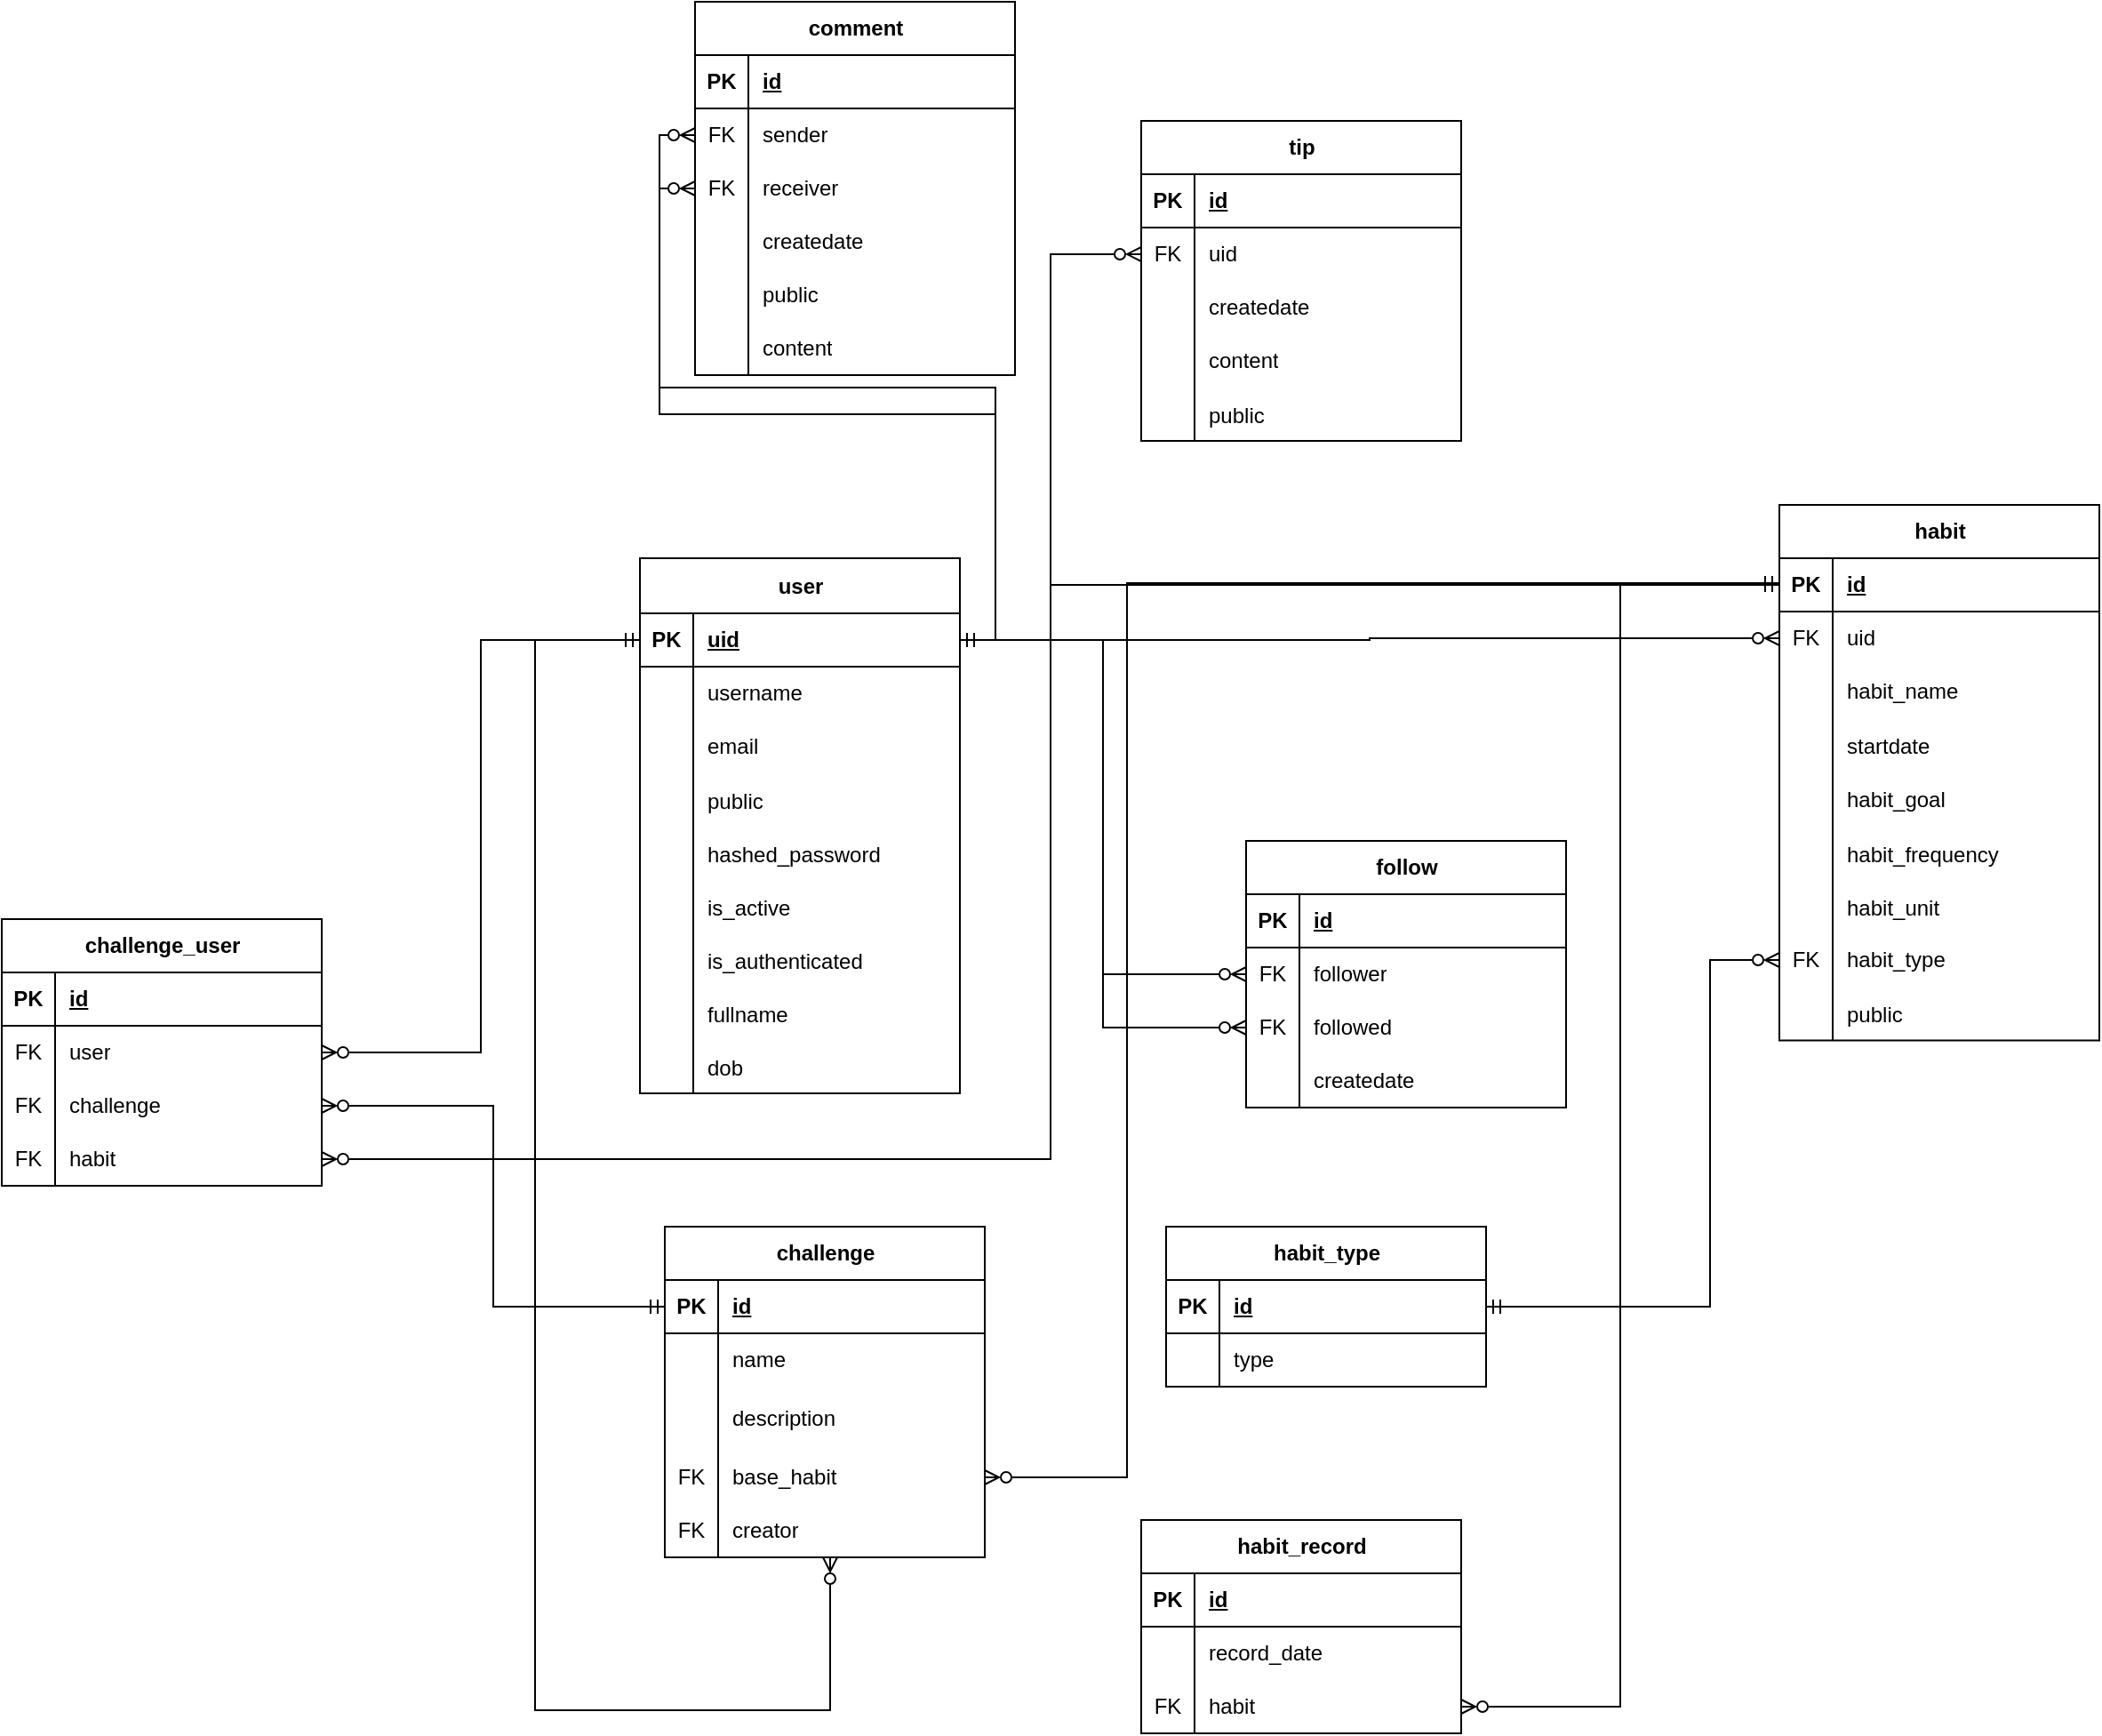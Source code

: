 <mxfile version="24.4.0" type="device">
  <diagram id="R2lEEEUBdFMjLlhIrx00" name="Page-1">
    <mxGraphModel dx="2413" dy="992" grid="0" gridSize="10" guides="1" tooltips="1" connect="1" arrows="1" fold="1" page="0" pageScale="1" pageWidth="850" pageHeight="1100" math="0" shadow="0" extFonts="Permanent Marker^https://fonts.googleapis.com/css?family=Permanent+Marker">
      <root>
        <mxCell id="0" />
        <mxCell id="1" parent="0" />
        <mxCell id="kDOVHK89Hb4kb9FusjJM-20" value="habit" style="shape=table;startSize=30;container=1;collapsible=1;childLayout=tableLayout;fixedRows=1;rowLines=0;fontStyle=1;align=center;resizeLast=1;html=1;" parent="1" vertex="1">
          <mxGeometry x="694" y="297" width="180" height="301.207" as="geometry" />
        </mxCell>
        <mxCell id="kDOVHK89Hb4kb9FusjJM-21" value="" style="shape=tableRow;horizontal=0;startSize=0;swimlaneHead=0;swimlaneBody=0;fillColor=none;collapsible=0;dropTarget=0;points=[[0,0.5],[1,0.5]];portConstraint=eastwest;top=0;left=0;right=0;bottom=1;" parent="kDOVHK89Hb4kb9FusjJM-20" vertex="1">
          <mxGeometry y="30" width="180" height="30" as="geometry" />
        </mxCell>
        <mxCell id="kDOVHK89Hb4kb9FusjJM-22" value="PK" style="shape=partialRectangle;connectable=0;fillColor=none;top=0;left=0;bottom=0;right=0;fontStyle=1;overflow=hidden;whiteSpace=wrap;html=1;" parent="kDOVHK89Hb4kb9FusjJM-21" vertex="1">
          <mxGeometry width="30" height="30" as="geometry">
            <mxRectangle width="30" height="30" as="alternateBounds" />
          </mxGeometry>
        </mxCell>
        <mxCell id="kDOVHK89Hb4kb9FusjJM-23" value="id" style="shape=partialRectangle;connectable=0;fillColor=none;top=0;left=0;bottom=0;right=0;align=left;spacingLeft=6;fontStyle=5;overflow=hidden;whiteSpace=wrap;html=1;" parent="kDOVHK89Hb4kb9FusjJM-21" vertex="1">
          <mxGeometry x="30" width="150" height="30" as="geometry">
            <mxRectangle width="150" height="30" as="alternateBounds" />
          </mxGeometry>
        </mxCell>
        <mxCell id="kDOVHK89Hb4kb9FusjJM-33" value="" style="shape=tableRow;horizontal=0;startSize=0;swimlaneHead=0;swimlaneBody=0;fillColor=none;collapsible=0;dropTarget=0;points=[[0,0.5],[1,0.5]];portConstraint=eastwest;top=0;left=0;right=0;bottom=0;" parent="kDOVHK89Hb4kb9FusjJM-20" vertex="1">
          <mxGeometry y="60" width="180" height="30" as="geometry" />
        </mxCell>
        <mxCell id="kDOVHK89Hb4kb9FusjJM-34" value="FK" style="shape=partialRectangle;connectable=0;fillColor=none;top=0;left=0;bottom=0;right=0;fontStyle=0;overflow=hidden;whiteSpace=wrap;html=1;" parent="kDOVHK89Hb4kb9FusjJM-33" vertex="1">
          <mxGeometry width="30" height="30" as="geometry">
            <mxRectangle width="30" height="30" as="alternateBounds" />
          </mxGeometry>
        </mxCell>
        <mxCell id="kDOVHK89Hb4kb9FusjJM-35" value="uid" style="shape=partialRectangle;connectable=0;fillColor=none;top=0;left=0;bottom=0;right=0;align=left;spacingLeft=6;fontStyle=0;overflow=hidden;whiteSpace=wrap;html=1;" parent="kDOVHK89Hb4kb9FusjJM-33" vertex="1">
          <mxGeometry x="30" width="150" height="30" as="geometry">
            <mxRectangle width="150" height="30" as="alternateBounds" />
          </mxGeometry>
        </mxCell>
        <mxCell id="kDOVHK89Hb4kb9FusjJM-24" value="" style="shape=tableRow;horizontal=0;startSize=0;swimlaneHead=0;swimlaneBody=0;fillColor=none;collapsible=0;dropTarget=0;points=[[0,0.5],[1,0.5]];portConstraint=eastwest;top=0;left=0;right=0;bottom=0;" parent="kDOVHK89Hb4kb9FusjJM-20" vertex="1">
          <mxGeometry y="90" width="180" height="30" as="geometry" />
        </mxCell>
        <mxCell id="kDOVHK89Hb4kb9FusjJM-25" value="" style="shape=partialRectangle;connectable=0;fillColor=none;top=0;left=0;bottom=0;right=0;editable=1;overflow=hidden;whiteSpace=wrap;html=1;" parent="kDOVHK89Hb4kb9FusjJM-24" vertex="1">
          <mxGeometry width="30" height="30" as="geometry">
            <mxRectangle width="30" height="30" as="alternateBounds" />
          </mxGeometry>
        </mxCell>
        <mxCell id="kDOVHK89Hb4kb9FusjJM-26" value="habit_name" style="shape=partialRectangle;connectable=0;fillColor=none;top=0;left=0;bottom=0;right=0;align=left;spacingLeft=6;overflow=hidden;whiteSpace=wrap;html=1;" parent="kDOVHK89Hb4kb9FusjJM-24" vertex="1">
          <mxGeometry x="30" width="150" height="30" as="geometry">
            <mxRectangle width="150" height="30" as="alternateBounds" />
          </mxGeometry>
        </mxCell>
        <mxCell id="kDOVHK89Hb4kb9FusjJM-27" value="" style="shape=tableRow;horizontal=0;startSize=0;swimlaneHead=0;swimlaneBody=0;fillColor=none;collapsible=0;dropTarget=0;points=[[0,0.5],[1,0.5]];portConstraint=eastwest;top=0;left=0;right=0;bottom=0;" parent="kDOVHK89Hb4kb9FusjJM-20" vertex="1">
          <mxGeometry y="120" width="180" height="31" as="geometry" />
        </mxCell>
        <mxCell id="kDOVHK89Hb4kb9FusjJM-28" value="" style="shape=partialRectangle;connectable=0;fillColor=none;top=0;left=0;bottom=0;right=0;editable=1;overflow=hidden;whiteSpace=wrap;html=1;" parent="kDOVHK89Hb4kb9FusjJM-27" vertex="1">
          <mxGeometry width="30" height="31" as="geometry">
            <mxRectangle width="30" height="31" as="alternateBounds" />
          </mxGeometry>
        </mxCell>
        <mxCell id="kDOVHK89Hb4kb9FusjJM-29" value="startdate" style="shape=partialRectangle;connectable=0;fillColor=none;top=0;left=0;bottom=0;right=0;align=left;spacingLeft=6;overflow=hidden;whiteSpace=wrap;html=1;" parent="kDOVHK89Hb4kb9FusjJM-27" vertex="1">
          <mxGeometry x="30" width="150" height="31" as="geometry">
            <mxRectangle width="150" height="31" as="alternateBounds" />
          </mxGeometry>
        </mxCell>
        <mxCell id="kDOVHK89Hb4kb9FusjJM-30" value="" style="shape=tableRow;horizontal=0;startSize=0;swimlaneHead=0;swimlaneBody=0;fillColor=none;collapsible=0;dropTarget=0;points=[[0,0.5],[1,0.5]];portConstraint=eastwest;top=0;left=0;right=0;bottom=0;" parent="kDOVHK89Hb4kb9FusjJM-20" vertex="1">
          <mxGeometry y="151" width="180" height="30" as="geometry" />
        </mxCell>
        <mxCell id="kDOVHK89Hb4kb9FusjJM-31" value="" style="shape=partialRectangle;connectable=0;fillColor=none;top=0;left=0;bottom=0;right=0;editable=1;overflow=hidden;whiteSpace=wrap;html=1;" parent="kDOVHK89Hb4kb9FusjJM-30" vertex="1">
          <mxGeometry width="30" height="30" as="geometry">
            <mxRectangle width="30" height="30" as="alternateBounds" />
          </mxGeometry>
        </mxCell>
        <mxCell id="kDOVHK89Hb4kb9FusjJM-32" value="habit_goal" style="shape=partialRectangle;connectable=0;fillColor=none;top=0;left=0;bottom=0;right=0;align=left;spacingLeft=6;overflow=hidden;whiteSpace=wrap;html=1;" parent="kDOVHK89Hb4kb9FusjJM-30" vertex="1">
          <mxGeometry x="30" width="150" height="30" as="geometry">
            <mxRectangle width="150" height="30" as="alternateBounds" />
          </mxGeometry>
        </mxCell>
        <mxCell id="VfZlHVSttO_1TsuqxMGT-2" value="" style="shape=tableRow;horizontal=0;startSize=0;swimlaneHead=0;swimlaneBody=0;fillColor=none;collapsible=0;dropTarget=0;points=[[0,0.5],[1,0.5]];portConstraint=eastwest;top=0;left=0;right=0;bottom=0;" vertex="1" parent="kDOVHK89Hb4kb9FusjJM-20">
          <mxGeometry y="181" width="180" height="30" as="geometry" />
        </mxCell>
        <mxCell id="VfZlHVSttO_1TsuqxMGT-3" value="" style="shape=partialRectangle;connectable=0;fillColor=none;top=0;left=0;bottom=0;right=0;editable=1;overflow=hidden;" vertex="1" parent="VfZlHVSttO_1TsuqxMGT-2">
          <mxGeometry width="30" height="30" as="geometry">
            <mxRectangle width="30" height="30" as="alternateBounds" />
          </mxGeometry>
        </mxCell>
        <mxCell id="VfZlHVSttO_1TsuqxMGT-4" value="habit_frequency" style="shape=partialRectangle;connectable=0;fillColor=none;top=0;left=0;bottom=0;right=0;align=left;spacingLeft=6;overflow=hidden;" vertex="1" parent="VfZlHVSttO_1TsuqxMGT-2">
          <mxGeometry x="30" width="150" height="30" as="geometry">
            <mxRectangle width="150" height="30" as="alternateBounds" />
          </mxGeometry>
        </mxCell>
        <mxCell id="VfZlHVSttO_1TsuqxMGT-12" value="" style="shape=tableRow;horizontal=0;startSize=0;swimlaneHead=0;swimlaneBody=0;fillColor=none;collapsible=0;dropTarget=0;points=[[0,0.5],[1,0.5]];portConstraint=eastwest;top=0;left=0;right=0;bottom=0;" vertex="1" parent="kDOVHK89Hb4kb9FusjJM-20">
          <mxGeometry y="211" width="180" height="30" as="geometry" />
        </mxCell>
        <mxCell id="VfZlHVSttO_1TsuqxMGT-13" value="" style="shape=partialRectangle;connectable=0;fillColor=none;top=0;left=0;bottom=0;right=0;editable=1;overflow=hidden;" vertex="1" parent="VfZlHVSttO_1TsuqxMGT-12">
          <mxGeometry width="30" height="30" as="geometry">
            <mxRectangle width="30" height="30" as="alternateBounds" />
          </mxGeometry>
        </mxCell>
        <mxCell id="VfZlHVSttO_1TsuqxMGT-14" value="habit_unit" style="shape=partialRectangle;connectable=0;fillColor=none;top=0;left=0;bottom=0;right=0;align=left;spacingLeft=6;overflow=hidden;" vertex="1" parent="VfZlHVSttO_1TsuqxMGT-12">
          <mxGeometry x="30" width="150" height="30" as="geometry">
            <mxRectangle width="150" height="30" as="alternateBounds" />
          </mxGeometry>
        </mxCell>
        <mxCell id="VfZlHVSttO_1TsuqxMGT-15" value="" style="shape=tableRow;horizontal=0;startSize=0;swimlaneHead=0;swimlaneBody=0;fillColor=none;collapsible=0;dropTarget=0;points=[[0,0.5],[1,0.5]];portConstraint=eastwest;top=0;left=0;right=0;bottom=0;" vertex="1" parent="kDOVHK89Hb4kb9FusjJM-20">
          <mxGeometry y="241" width="180" height="30" as="geometry" />
        </mxCell>
        <mxCell id="VfZlHVSttO_1TsuqxMGT-16" value="FK" style="shape=partialRectangle;connectable=0;fillColor=none;top=0;left=0;bottom=0;right=0;fontStyle=0;overflow=hidden;whiteSpace=wrap;html=1;" vertex="1" parent="VfZlHVSttO_1TsuqxMGT-15">
          <mxGeometry width="30" height="30" as="geometry">
            <mxRectangle width="30" height="30" as="alternateBounds" />
          </mxGeometry>
        </mxCell>
        <mxCell id="VfZlHVSttO_1TsuqxMGT-17" value="habit_type" style="shape=partialRectangle;connectable=0;fillColor=none;top=0;left=0;bottom=0;right=0;align=left;spacingLeft=6;fontStyle=0;overflow=hidden;whiteSpace=wrap;html=1;" vertex="1" parent="VfZlHVSttO_1TsuqxMGT-15">
          <mxGeometry x="30" width="150" height="30" as="geometry">
            <mxRectangle width="150" height="30" as="alternateBounds" />
          </mxGeometry>
        </mxCell>
        <mxCell id="kDOVHK89Hb4kb9FusjJM-246" value="" style="shape=tableRow;horizontal=0;startSize=0;swimlaneHead=0;swimlaneBody=0;fillColor=none;collapsible=0;dropTarget=0;points=[[0,0.5],[1,0.5]];portConstraint=eastwest;top=0;left=0;right=0;bottom=0;" parent="kDOVHK89Hb4kb9FusjJM-20" vertex="1">
          <mxGeometry y="271" width="180" height="30" as="geometry" />
        </mxCell>
        <mxCell id="kDOVHK89Hb4kb9FusjJM-247" value="" style="shape=partialRectangle;connectable=0;fillColor=none;top=0;left=0;bottom=0;right=0;editable=1;overflow=hidden;" parent="kDOVHK89Hb4kb9FusjJM-246" vertex="1">
          <mxGeometry width="30" height="30" as="geometry">
            <mxRectangle width="30" height="30" as="alternateBounds" />
          </mxGeometry>
        </mxCell>
        <mxCell id="kDOVHK89Hb4kb9FusjJM-248" value="public" style="shape=partialRectangle;connectable=0;fillColor=none;top=0;left=0;bottom=0;right=0;align=left;spacingLeft=6;overflow=hidden;" parent="kDOVHK89Hb4kb9FusjJM-246" vertex="1">
          <mxGeometry x="30" width="150" height="30" as="geometry">
            <mxRectangle width="150" height="30" as="alternateBounds" />
          </mxGeometry>
        </mxCell>
        <mxCell id="kDOVHK89Hb4kb9FusjJM-36" style="edgeStyle=orthogonalEdgeStyle;rounded=0;orthogonalLoop=1;jettySize=auto;html=1;entryX=0;entryY=0.5;entryDx=0;entryDy=0;startArrow=ERmandOne;startFill=0;endArrow=ERzeroToMany;endFill=0;" parent="1" source="kDOVHK89Hb4kb9FusjJM-2" target="kDOVHK89Hb4kb9FusjJM-33" edge="1">
          <mxGeometry relative="1" as="geometry" />
        </mxCell>
        <mxCell id="kDOVHK89Hb4kb9FusjJM-41" value="tip" style="shape=table;startSize=30;container=1;collapsible=1;childLayout=tableLayout;fixedRows=1;rowLines=0;fontStyle=1;align=center;resizeLast=1;html=1;" parent="1" vertex="1">
          <mxGeometry x="335" y="81" width="180" height="180" as="geometry" />
        </mxCell>
        <mxCell id="kDOVHK89Hb4kb9FusjJM-42" value="" style="shape=tableRow;horizontal=0;startSize=0;swimlaneHead=0;swimlaneBody=0;fillColor=none;collapsible=0;dropTarget=0;points=[[0,0.5],[1,0.5]];portConstraint=eastwest;top=0;left=0;right=0;bottom=1;" parent="kDOVHK89Hb4kb9FusjJM-41" vertex="1">
          <mxGeometry y="30" width="180" height="30" as="geometry" />
        </mxCell>
        <mxCell id="kDOVHK89Hb4kb9FusjJM-43" value="PK" style="shape=partialRectangle;connectable=0;fillColor=none;top=0;left=0;bottom=0;right=0;fontStyle=1;overflow=hidden;whiteSpace=wrap;html=1;" parent="kDOVHK89Hb4kb9FusjJM-42" vertex="1">
          <mxGeometry width="30" height="30" as="geometry">
            <mxRectangle width="30" height="30" as="alternateBounds" />
          </mxGeometry>
        </mxCell>
        <mxCell id="kDOVHK89Hb4kb9FusjJM-44" value="id" style="shape=partialRectangle;connectable=0;fillColor=none;top=0;left=0;bottom=0;right=0;align=left;spacingLeft=6;fontStyle=5;overflow=hidden;whiteSpace=wrap;html=1;" parent="kDOVHK89Hb4kb9FusjJM-42" vertex="1">
          <mxGeometry x="30" width="150" height="30" as="geometry">
            <mxRectangle width="150" height="30" as="alternateBounds" />
          </mxGeometry>
        </mxCell>
        <mxCell id="kDOVHK89Hb4kb9FusjJM-54" value="" style="shape=tableRow;horizontal=0;startSize=0;swimlaneHead=0;swimlaneBody=0;fillColor=none;collapsible=0;dropTarget=0;points=[[0,0.5],[1,0.5]];portConstraint=eastwest;top=0;left=0;right=0;bottom=0;" parent="kDOVHK89Hb4kb9FusjJM-41" vertex="1">
          <mxGeometry y="60" width="180" height="30" as="geometry" />
        </mxCell>
        <mxCell id="kDOVHK89Hb4kb9FusjJM-55" value="FK" style="shape=partialRectangle;connectable=0;fillColor=none;top=0;left=0;bottom=0;right=0;fontStyle=0;overflow=hidden;whiteSpace=wrap;html=1;" parent="kDOVHK89Hb4kb9FusjJM-54" vertex="1">
          <mxGeometry width="30" height="30" as="geometry">
            <mxRectangle width="30" height="30" as="alternateBounds" />
          </mxGeometry>
        </mxCell>
        <mxCell id="kDOVHK89Hb4kb9FusjJM-56" value="uid" style="shape=partialRectangle;connectable=0;fillColor=none;top=0;left=0;bottom=0;right=0;align=left;spacingLeft=6;fontStyle=0;overflow=hidden;whiteSpace=wrap;html=1;" parent="kDOVHK89Hb4kb9FusjJM-54" vertex="1">
          <mxGeometry x="30" width="150" height="30" as="geometry">
            <mxRectangle width="150" height="30" as="alternateBounds" />
          </mxGeometry>
        </mxCell>
        <mxCell id="kDOVHK89Hb4kb9FusjJM-45" value="" style="shape=tableRow;horizontal=0;startSize=0;swimlaneHead=0;swimlaneBody=0;fillColor=none;collapsible=0;dropTarget=0;points=[[0,0.5],[1,0.5]];portConstraint=eastwest;top=0;left=0;right=0;bottom=0;" parent="kDOVHK89Hb4kb9FusjJM-41" vertex="1">
          <mxGeometry y="90" width="180" height="30" as="geometry" />
        </mxCell>
        <mxCell id="kDOVHK89Hb4kb9FusjJM-46" value="" style="shape=partialRectangle;connectable=0;fillColor=none;top=0;left=0;bottom=0;right=0;editable=1;overflow=hidden;whiteSpace=wrap;html=1;" parent="kDOVHK89Hb4kb9FusjJM-45" vertex="1">
          <mxGeometry width="30" height="30" as="geometry">
            <mxRectangle width="30" height="30" as="alternateBounds" />
          </mxGeometry>
        </mxCell>
        <mxCell id="kDOVHK89Hb4kb9FusjJM-47" value="createdate" style="shape=partialRectangle;connectable=0;fillColor=none;top=0;left=0;bottom=0;right=0;align=left;spacingLeft=6;overflow=hidden;whiteSpace=wrap;html=1;" parent="kDOVHK89Hb4kb9FusjJM-45" vertex="1">
          <mxGeometry x="30" width="150" height="30" as="geometry">
            <mxRectangle width="150" height="30" as="alternateBounds" />
          </mxGeometry>
        </mxCell>
        <mxCell id="kDOVHK89Hb4kb9FusjJM-48" value="" style="shape=tableRow;horizontal=0;startSize=0;swimlaneHead=0;swimlaneBody=0;fillColor=none;collapsible=0;dropTarget=0;points=[[0,0.5],[1,0.5]];portConstraint=eastwest;top=0;left=0;right=0;bottom=0;" parent="kDOVHK89Hb4kb9FusjJM-41" vertex="1">
          <mxGeometry y="120" width="180" height="30" as="geometry" />
        </mxCell>
        <mxCell id="kDOVHK89Hb4kb9FusjJM-49" value="" style="shape=partialRectangle;connectable=0;fillColor=none;top=0;left=0;bottom=0;right=0;editable=1;overflow=hidden;whiteSpace=wrap;html=1;" parent="kDOVHK89Hb4kb9FusjJM-48" vertex="1">
          <mxGeometry width="30" height="30" as="geometry">
            <mxRectangle width="30" height="30" as="alternateBounds" />
          </mxGeometry>
        </mxCell>
        <mxCell id="kDOVHK89Hb4kb9FusjJM-50" value="content" style="shape=partialRectangle;connectable=0;fillColor=none;top=0;left=0;bottom=0;right=0;align=left;spacingLeft=6;overflow=hidden;whiteSpace=wrap;html=1;" parent="kDOVHK89Hb4kb9FusjJM-48" vertex="1">
          <mxGeometry x="30" width="150" height="30" as="geometry">
            <mxRectangle width="150" height="30" as="alternateBounds" />
          </mxGeometry>
        </mxCell>
        <mxCell id="kDOVHK89Hb4kb9FusjJM-257" value="" style="shape=tableRow;horizontal=0;startSize=0;swimlaneHead=0;swimlaneBody=0;fillColor=none;collapsible=0;dropTarget=0;points=[[0,0.5],[1,0.5]];portConstraint=eastwest;top=0;left=0;right=0;bottom=0;" parent="kDOVHK89Hb4kb9FusjJM-41" vertex="1">
          <mxGeometry y="150" width="180" height="30" as="geometry" />
        </mxCell>
        <mxCell id="kDOVHK89Hb4kb9FusjJM-258" value="" style="shape=partialRectangle;connectable=0;fillColor=none;top=0;left=0;bottom=0;right=0;editable=1;overflow=hidden;" parent="kDOVHK89Hb4kb9FusjJM-257" vertex="1">
          <mxGeometry width="30" height="30" as="geometry">
            <mxRectangle width="30" height="30" as="alternateBounds" />
          </mxGeometry>
        </mxCell>
        <mxCell id="kDOVHK89Hb4kb9FusjJM-259" value="public" style="shape=partialRectangle;connectable=0;fillColor=none;top=0;left=0;bottom=0;right=0;align=left;spacingLeft=6;overflow=hidden;" parent="kDOVHK89Hb4kb9FusjJM-257" vertex="1">
          <mxGeometry x="30" width="150" height="30" as="geometry">
            <mxRectangle width="150" height="30" as="alternateBounds" />
          </mxGeometry>
        </mxCell>
        <mxCell id="kDOVHK89Hb4kb9FusjJM-57" style="edgeStyle=orthogonalEdgeStyle;rounded=0;orthogonalLoop=1;jettySize=auto;html=1;endArrow=ERzeroToMany;endFill=0;startArrow=ERmandOne;startFill=0;" parent="1" source="kDOVHK89Hb4kb9FusjJM-2" target="kDOVHK89Hb4kb9FusjJM-54" edge="1">
          <mxGeometry relative="1" as="geometry" />
        </mxCell>
        <mxCell id="kDOVHK89Hb4kb9FusjJM-1" value="user" style="shape=table;startSize=31;container=1;collapsible=1;childLayout=tableLayout;fixedRows=1;rowLines=0;fontStyle=1;align=center;resizeLast=1;html=1;" parent="1" vertex="1">
          <mxGeometry x="53" y="327" width="180" height="301" as="geometry">
            <mxRectangle x="288" y="320" width="60" height="31" as="alternateBounds" />
          </mxGeometry>
        </mxCell>
        <mxCell id="kDOVHK89Hb4kb9FusjJM-2" value="" style="shape=tableRow;horizontal=0;startSize=0;swimlaneHead=0;swimlaneBody=0;fillColor=none;collapsible=0;dropTarget=0;points=[[0,0.5],[1,0.5]];portConstraint=eastwest;top=0;left=0;right=0;bottom=1;" parent="kDOVHK89Hb4kb9FusjJM-1" vertex="1">
          <mxGeometry y="31" width="180" height="30" as="geometry" />
        </mxCell>
        <mxCell id="kDOVHK89Hb4kb9FusjJM-3" value="PK" style="shape=partialRectangle;connectable=0;fillColor=none;top=0;left=0;bottom=0;right=0;fontStyle=1;overflow=hidden;whiteSpace=wrap;html=1;" parent="kDOVHK89Hb4kb9FusjJM-2" vertex="1">
          <mxGeometry width="30" height="30" as="geometry">
            <mxRectangle width="30" height="30" as="alternateBounds" />
          </mxGeometry>
        </mxCell>
        <mxCell id="kDOVHK89Hb4kb9FusjJM-4" value="uid" style="shape=partialRectangle;connectable=0;fillColor=none;top=0;left=0;bottom=0;right=0;align=left;spacingLeft=6;fontStyle=5;overflow=hidden;whiteSpace=wrap;html=1;" parent="kDOVHK89Hb4kb9FusjJM-2" vertex="1">
          <mxGeometry x="30" width="150" height="30" as="geometry">
            <mxRectangle width="150" height="30" as="alternateBounds" />
          </mxGeometry>
        </mxCell>
        <mxCell id="kDOVHK89Hb4kb9FusjJM-5" value="" style="shape=tableRow;horizontal=0;startSize=0;swimlaneHead=0;swimlaneBody=0;fillColor=none;collapsible=0;dropTarget=0;points=[[0,0.5],[1,0.5]];portConstraint=eastwest;top=0;left=0;right=0;bottom=0;" parent="kDOVHK89Hb4kb9FusjJM-1" vertex="1">
          <mxGeometry y="61" width="180" height="30" as="geometry" />
        </mxCell>
        <mxCell id="kDOVHK89Hb4kb9FusjJM-6" value="" style="shape=partialRectangle;connectable=0;fillColor=none;top=0;left=0;bottom=0;right=0;editable=1;overflow=hidden;whiteSpace=wrap;html=1;" parent="kDOVHK89Hb4kb9FusjJM-5" vertex="1">
          <mxGeometry width="30" height="30" as="geometry">
            <mxRectangle width="30" height="30" as="alternateBounds" />
          </mxGeometry>
        </mxCell>
        <mxCell id="kDOVHK89Hb4kb9FusjJM-7" value="username" style="shape=partialRectangle;connectable=0;fillColor=none;top=0;left=0;bottom=0;right=0;align=left;spacingLeft=6;overflow=hidden;whiteSpace=wrap;html=1;" parent="kDOVHK89Hb4kb9FusjJM-5" vertex="1">
          <mxGeometry x="30" width="150" height="30" as="geometry">
            <mxRectangle width="150" height="30" as="alternateBounds" />
          </mxGeometry>
        </mxCell>
        <mxCell id="kDOVHK89Hb4kb9FusjJM-8" value="" style="shape=tableRow;horizontal=0;startSize=0;swimlaneHead=0;swimlaneBody=0;fillColor=none;collapsible=0;dropTarget=0;points=[[0,0.5],[1,0.5]];portConstraint=eastwest;top=0;left=0;right=0;bottom=0;" parent="kDOVHK89Hb4kb9FusjJM-1" vertex="1">
          <mxGeometry y="91" width="180" height="30" as="geometry" />
        </mxCell>
        <mxCell id="kDOVHK89Hb4kb9FusjJM-9" value="" style="shape=partialRectangle;connectable=0;fillColor=none;top=0;left=0;bottom=0;right=0;editable=1;overflow=hidden;whiteSpace=wrap;html=1;" parent="kDOVHK89Hb4kb9FusjJM-8" vertex="1">
          <mxGeometry width="30" height="30" as="geometry">
            <mxRectangle width="30" height="30" as="alternateBounds" />
          </mxGeometry>
        </mxCell>
        <mxCell id="kDOVHK89Hb4kb9FusjJM-10" value="email" style="shape=partialRectangle;connectable=0;fillColor=none;top=0;left=0;bottom=0;right=0;align=left;spacingLeft=6;overflow=hidden;whiteSpace=wrap;html=1;" parent="kDOVHK89Hb4kb9FusjJM-8" vertex="1">
          <mxGeometry x="30" width="150" height="30" as="geometry">
            <mxRectangle width="150" height="30" as="alternateBounds" />
          </mxGeometry>
        </mxCell>
        <mxCell id="kDOVHK89Hb4kb9FusjJM-253" value="" style="shape=tableRow;horizontal=0;startSize=0;swimlaneHead=0;swimlaneBody=0;fillColor=none;collapsible=0;dropTarget=0;points=[[0,0.5],[1,0.5]];portConstraint=eastwest;top=0;left=0;right=0;bottom=0;" parent="kDOVHK89Hb4kb9FusjJM-1" vertex="1">
          <mxGeometry y="121" width="180" height="30" as="geometry" />
        </mxCell>
        <mxCell id="kDOVHK89Hb4kb9FusjJM-254" value="" style="shape=partialRectangle;connectable=0;fillColor=none;top=0;left=0;bottom=0;right=0;editable=1;overflow=hidden;" parent="kDOVHK89Hb4kb9FusjJM-253" vertex="1">
          <mxGeometry width="30" height="30" as="geometry">
            <mxRectangle width="30" height="30" as="alternateBounds" />
          </mxGeometry>
        </mxCell>
        <mxCell id="kDOVHK89Hb4kb9FusjJM-255" value="public" style="shape=partialRectangle;connectable=0;fillColor=none;top=0;left=0;bottom=0;right=0;align=left;spacingLeft=6;overflow=hidden;" parent="kDOVHK89Hb4kb9FusjJM-253" vertex="1">
          <mxGeometry x="30" width="150" height="30" as="geometry">
            <mxRectangle width="150" height="30" as="alternateBounds" />
          </mxGeometry>
        </mxCell>
        <mxCell id="VfZlHVSttO_1TsuqxMGT-98" value="" style="shape=tableRow;horizontal=0;startSize=0;swimlaneHead=0;swimlaneBody=0;fillColor=none;collapsible=0;dropTarget=0;points=[[0,0.5],[1,0.5]];portConstraint=eastwest;top=0;left=0;right=0;bottom=0;" vertex="1" parent="kDOVHK89Hb4kb9FusjJM-1">
          <mxGeometry y="151" width="180" height="30" as="geometry" />
        </mxCell>
        <mxCell id="VfZlHVSttO_1TsuqxMGT-99" value="" style="shape=partialRectangle;connectable=0;fillColor=none;top=0;left=0;bottom=0;right=0;editable=1;overflow=hidden;" vertex="1" parent="VfZlHVSttO_1TsuqxMGT-98">
          <mxGeometry width="30" height="30" as="geometry">
            <mxRectangle width="30" height="30" as="alternateBounds" />
          </mxGeometry>
        </mxCell>
        <mxCell id="VfZlHVSttO_1TsuqxMGT-100" value="hashed_password" style="shape=partialRectangle;connectable=0;fillColor=none;top=0;left=0;bottom=0;right=0;align=left;spacingLeft=6;overflow=hidden;" vertex="1" parent="VfZlHVSttO_1TsuqxMGT-98">
          <mxGeometry x="30" width="150" height="30" as="geometry">
            <mxRectangle width="150" height="30" as="alternateBounds" />
          </mxGeometry>
        </mxCell>
        <mxCell id="VfZlHVSttO_1TsuqxMGT-101" value="" style="shape=tableRow;horizontal=0;startSize=0;swimlaneHead=0;swimlaneBody=0;fillColor=none;collapsible=0;dropTarget=0;points=[[0,0.5],[1,0.5]];portConstraint=eastwest;top=0;left=0;right=0;bottom=0;" vertex="1" parent="kDOVHK89Hb4kb9FusjJM-1">
          <mxGeometry y="181" width="180" height="30" as="geometry" />
        </mxCell>
        <mxCell id="VfZlHVSttO_1TsuqxMGT-102" value="" style="shape=partialRectangle;connectable=0;fillColor=none;top=0;left=0;bottom=0;right=0;editable=1;overflow=hidden;" vertex="1" parent="VfZlHVSttO_1TsuqxMGT-101">
          <mxGeometry width="30" height="30" as="geometry">
            <mxRectangle width="30" height="30" as="alternateBounds" />
          </mxGeometry>
        </mxCell>
        <mxCell id="VfZlHVSttO_1TsuqxMGT-103" value="is_active" style="shape=partialRectangle;connectable=0;fillColor=none;top=0;left=0;bottom=0;right=0;align=left;spacingLeft=6;overflow=hidden;" vertex="1" parent="VfZlHVSttO_1TsuqxMGT-101">
          <mxGeometry x="30" width="150" height="30" as="geometry">
            <mxRectangle width="150" height="30" as="alternateBounds" />
          </mxGeometry>
        </mxCell>
        <mxCell id="VfZlHVSttO_1TsuqxMGT-104" value="" style="shape=tableRow;horizontal=0;startSize=0;swimlaneHead=0;swimlaneBody=0;fillColor=none;collapsible=0;dropTarget=0;points=[[0,0.5],[1,0.5]];portConstraint=eastwest;top=0;left=0;right=0;bottom=0;" vertex="1" parent="kDOVHK89Hb4kb9FusjJM-1">
          <mxGeometry y="211" width="180" height="30" as="geometry" />
        </mxCell>
        <mxCell id="VfZlHVSttO_1TsuqxMGT-105" value="" style="shape=partialRectangle;connectable=0;fillColor=none;top=0;left=0;bottom=0;right=0;editable=1;overflow=hidden;" vertex="1" parent="VfZlHVSttO_1TsuqxMGT-104">
          <mxGeometry width="30" height="30" as="geometry">
            <mxRectangle width="30" height="30" as="alternateBounds" />
          </mxGeometry>
        </mxCell>
        <mxCell id="VfZlHVSttO_1TsuqxMGT-106" value="is_authenticated" style="shape=partialRectangle;connectable=0;fillColor=none;top=0;left=0;bottom=0;right=0;align=left;spacingLeft=6;overflow=hidden;" vertex="1" parent="VfZlHVSttO_1TsuqxMGT-104">
          <mxGeometry x="30" width="150" height="30" as="geometry">
            <mxRectangle width="150" height="30" as="alternateBounds" />
          </mxGeometry>
        </mxCell>
        <mxCell id="VfZlHVSttO_1TsuqxMGT-107" value="" style="shape=tableRow;horizontal=0;startSize=0;swimlaneHead=0;swimlaneBody=0;fillColor=none;collapsible=0;dropTarget=0;points=[[0,0.5],[1,0.5]];portConstraint=eastwest;top=0;left=0;right=0;bottom=0;" vertex="1" parent="kDOVHK89Hb4kb9FusjJM-1">
          <mxGeometry y="241" width="180" height="30" as="geometry" />
        </mxCell>
        <mxCell id="VfZlHVSttO_1TsuqxMGT-108" value="" style="shape=partialRectangle;connectable=0;fillColor=none;top=0;left=0;bottom=0;right=0;editable=1;overflow=hidden;" vertex="1" parent="VfZlHVSttO_1TsuqxMGT-107">
          <mxGeometry width="30" height="30" as="geometry">
            <mxRectangle width="30" height="30" as="alternateBounds" />
          </mxGeometry>
        </mxCell>
        <mxCell id="VfZlHVSttO_1TsuqxMGT-109" value="fullname" style="shape=partialRectangle;connectable=0;fillColor=none;top=0;left=0;bottom=0;right=0;align=left;spacingLeft=6;overflow=hidden;" vertex="1" parent="VfZlHVSttO_1TsuqxMGT-107">
          <mxGeometry x="30" width="150" height="30" as="geometry">
            <mxRectangle width="150" height="30" as="alternateBounds" />
          </mxGeometry>
        </mxCell>
        <mxCell id="VfZlHVSttO_1TsuqxMGT-114" value="" style="shape=tableRow;horizontal=0;startSize=0;swimlaneHead=0;swimlaneBody=0;fillColor=none;collapsible=0;dropTarget=0;points=[[0,0.5],[1,0.5]];portConstraint=eastwest;top=0;left=0;right=0;bottom=0;" vertex="1" parent="kDOVHK89Hb4kb9FusjJM-1">
          <mxGeometry y="271" width="180" height="30" as="geometry" />
        </mxCell>
        <mxCell id="VfZlHVSttO_1TsuqxMGT-115" value="" style="shape=partialRectangle;connectable=0;fillColor=none;top=0;left=0;bottom=0;right=0;editable=1;overflow=hidden;" vertex="1" parent="VfZlHVSttO_1TsuqxMGT-114">
          <mxGeometry width="30" height="30" as="geometry">
            <mxRectangle width="30" height="30" as="alternateBounds" />
          </mxGeometry>
        </mxCell>
        <mxCell id="VfZlHVSttO_1TsuqxMGT-116" value="dob" style="shape=partialRectangle;connectable=0;fillColor=none;top=0;left=0;bottom=0;right=0;align=left;spacingLeft=6;overflow=hidden;" vertex="1" parent="VfZlHVSttO_1TsuqxMGT-114">
          <mxGeometry x="30" width="150" height="30" as="geometry">
            <mxRectangle width="150" height="30" as="alternateBounds" />
          </mxGeometry>
        </mxCell>
        <mxCell id="kDOVHK89Hb4kb9FusjJM-95" value="challenge" style="shape=table;startSize=30;container=1;collapsible=1;childLayout=tableLayout;fixedRows=1;rowLines=0;fontStyle=1;align=center;resizeLast=1;html=1;" parent="1" vertex="1">
          <mxGeometry x="67" y="703" width="180" height="186" as="geometry" />
        </mxCell>
        <mxCell id="kDOVHK89Hb4kb9FusjJM-96" value="" style="shape=tableRow;horizontal=0;startSize=0;swimlaneHead=0;swimlaneBody=0;fillColor=none;collapsible=0;dropTarget=0;points=[[0,0.5],[1,0.5]];portConstraint=eastwest;top=0;left=0;right=0;bottom=1;" parent="kDOVHK89Hb4kb9FusjJM-95" vertex="1">
          <mxGeometry y="30" width="180" height="30" as="geometry" />
        </mxCell>
        <mxCell id="kDOVHK89Hb4kb9FusjJM-97" value="PK" style="shape=partialRectangle;connectable=0;fillColor=none;top=0;left=0;bottom=0;right=0;fontStyle=1;overflow=hidden;whiteSpace=wrap;html=1;" parent="kDOVHK89Hb4kb9FusjJM-96" vertex="1">
          <mxGeometry width="30" height="30" as="geometry">
            <mxRectangle width="30" height="30" as="alternateBounds" />
          </mxGeometry>
        </mxCell>
        <mxCell id="kDOVHK89Hb4kb9FusjJM-98" value="id" style="shape=partialRectangle;connectable=0;fillColor=none;top=0;left=0;bottom=0;right=0;align=left;spacingLeft=6;fontStyle=5;overflow=hidden;whiteSpace=wrap;html=1;" parent="kDOVHK89Hb4kb9FusjJM-96" vertex="1">
          <mxGeometry x="30" width="150" height="30" as="geometry">
            <mxRectangle width="150" height="30" as="alternateBounds" />
          </mxGeometry>
        </mxCell>
        <mxCell id="kDOVHK89Hb4kb9FusjJM-99" value="" style="shape=tableRow;horizontal=0;startSize=0;swimlaneHead=0;swimlaneBody=0;fillColor=none;collapsible=0;dropTarget=0;points=[[0,0.5],[1,0.5]];portConstraint=eastwest;top=0;left=0;right=0;bottom=0;" parent="kDOVHK89Hb4kb9FusjJM-95" vertex="1">
          <mxGeometry y="60" width="180" height="30" as="geometry" />
        </mxCell>
        <mxCell id="kDOVHK89Hb4kb9FusjJM-100" value="" style="shape=partialRectangle;connectable=0;fillColor=none;top=0;left=0;bottom=0;right=0;editable=1;overflow=hidden;whiteSpace=wrap;html=1;" parent="kDOVHK89Hb4kb9FusjJM-99" vertex="1">
          <mxGeometry width="30" height="30" as="geometry">
            <mxRectangle width="30" height="30" as="alternateBounds" />
          </mxGeometry>
        </mxCell>
        <mxCell id="kDOVHK89Hb4kb9FusjJM-101" value="name" style="shape=partialRectangle;connectable=0;fillColor=none;top=0;left=0;bottom=0;right=0;align=left;spacingLeft=6;overflow=hidden;whiteSpace=wrap;html=1;" parent="kDOVHK89Hb4kb9FusjJM-99" vertex="1">
          <mxGeometry x="30" width="150" height="30" as="geometry">
            <mxRectangle width="150" height="30" as="alternateBounds" />
          </mxGeometry>
        </mxCell>
        <mxCell id="kDOVHK89Hb4kb9FusjJM-102" value="" style="shape=tableRow;horizontal=0;startSize=0;swimlaneHead=0;swimlaneBody=0;fillColor=none;collapsible=0;dropTarget=0;points=[[0,0.5],[1,0.5]];portConstraint=eastwest;top=0;left=0;right=0;bottom=0;" parent="kDOVHK89Hb4kb9FusjJM-95" vertex="1">
          <mxGeometry y="90" width="180" height="36" as="geometry" />
        </mxCell>
        <mxCell id="kDOVHK89Hb4kb9FusjJM-103" value="" style="shape=partialRectangle;connectable=0;fillColor=none;top=0;left=0;bottom=0;right=0;editable=1;overflow=hidden;whiteSpace=wrap;html=1;" parent="kDOVHK89Hb4kb9FusjJM-102" vertex="1">
          <mxGeometry width="30" height="36" as="geometry">
            <mxRectangle width="30" height="36" as="alternateBounds" />
          </mxGeometry>
        </mxCell>
        <mxCell id="kDOVHK89Hb4kb9FusjJM-104" value="description" style="shape=partialRectangle;connectable=0;fillColor=none;top=0;left=0;bottom=0;right=0;align=left;spacingLeft=6;overflow=hidden;whiteSpace=wrap;html=1;" parent="kDOVHK89Hb4kb9FusjJM-102" vertex="1">
          <mxGeometry x="30" width="150" height="36" as="geometry">
            <mxRectangle width="150" height="36" as="alternateBounds" />
          </mxGeometry>
        </mxCell>
        <mxCell id="VfZlHVSttO_1TsuqxMGT-46" value="" style="shape=tableRow;horizontal=0;startSize=0;swimlaneHead=0;swimlaneBody=0;fillColor=none;collapsible=0;dropTarget=0;points=[[0,0.5],[1,0.5]];portConstraint=eastwest;top=0;left=0;right=0;bottom=0;" vertex="1" parent="kDOVHK89Hb4kb9FusjJM-95">
          <mxGeometry y="126" width="180" height="30" as="geometry" />
        </mxCell>
        <mxCell id="VfZlHVSttO_1TsuqxMGT-47" value="FK" style="shape=partialRectangle;connectable=0;fillColor=none;top=0;left=0;bottom=0;right=0;fontStyle=0;overflow=hidden;whiteSpace=wrap;html=1;" vertex="1" parent="VfZlHVSttO_1TsuqxMGT-46">
          <mxGeometry width="30" height="30" as="geometry">
            <mxRectangle width="30" height="30" as="alternateBounds" />
          </mxGeometry>
        </mxCell>
        <mxCell id="VfZlHVSttO_1TsuqxMGT-48" value="base_habit" style="shape=partialRectangle;connectable=0;fillColor=none;top=0;left=0;bottom=0;right=0;align=left;spacingLeft=6;fontStyle=0;overflow=hidden;whiteSpace=wrap;html=1;" vertex="1" parent="VfZlHVSttO_1TsuqxMGT-46">
          <mxGeometry x="30" width="150" height="30" as="geometry">
            <mxRectangle width="150" height="30" as="alternateBounds" />
          </mxGeometry>
        </mxCell>
        <mxCell id="kDOVHK89Hb4kb9FusjJM-267" value="" style="shape=tableRow;horizontal=0;startSize=0;swimlaneHead=0;swimlaneBody=0;fillColor=none;collapsible=0;dropTarget=0;points=[[0,0.5],[1,0.5]];portConstraint=eastwest;top=0;left=0;right=0;bottom=0;" parent="kDOVHK89Hb4kb9FusjJM-95" vertex="1">
          <mxGeometry y="156" width="180" height="30" as="geometry" />
        </mxCell>
        <mxCell id="kDOVHK89Hb4kb9FusjJM-268" value="FK" style="shape=partialRectangle;connectable=0;fillColor=none;top=0;left=0;bottom=0;right=0;fontStyle=0;overflow=hidden;whiteSpace=wrap;html=1;" parent="kDOVHK89Hb4kb9FusjJM-267" vertex="1">
          <mxGeometry width="30" height="30" as="geometry">
            <mxRectangle width="30" height="30" as="alternateBounds" />
          </mxGeometry>
        </mxCell>
        <mxCell id="kDOVHK89Hb4kb9FusjJM-269" value="creator" style="shape=partialRectangle;connectable=0;fillColor=none;top=0;left=0;bottom=0;right=0;align=left;spacingLeft=6;fontStyle=0;overflow=hidden;whiteSpace=wrap;html=1;" parent="kDOVHK89Hb4kb9FusjJM-267" vertex="1">
          <mxGeometry x="30" width="150" height="30" as="geometry">
            <mxRectangle width="150" height="30" as="alternateBounds" />
          </mxGeometry>
        </mxCell>
        <mxCell id="kDOVHK89Hb4kb9FusjJM-274" style="edgeStyle=orthogonalEdgeStyle;rounded=0;orthogonalLoop=1;jettySize=auto;html=1;startArrow=ERmandOne;startFill=0;endArrow=ERzeroToMany;endFill=0;" parent="1" source="kDOVHK89Hb4kb9FusjJM-2" target="kDOVHK89Hb4kb9FusjJM-267" edge="1">
          <mxGeometry relative="1" as="geometry">
            <Array as="points">
              <mxPoint x="-6" y="373" />
              <mxPoint x="-6" y="975" />
              <mxPoint x="160" y="975" />
            </Array>
          </mxGeometry>
        </mxCell>
        <mxCell id="kDOVHK89Hb4kb9FusjJM-276" value="comment" style="shape=table;startSize=30;container=1;collapsible=1;childLayout=tableLayout;fixedRows=1;rowLines=0;fontStyle=1;align=center;resizeLast=1;html=1;" parent="1" vertex="1">
          <mxGeometry x="84" y="14" width="180" height="210" as="geometry" />
        </mxCell>
        <mxCell id="kDOVHK89Hb4kb9FusjJM-277" value="" style="shape=tableRow;horizontal=0;startSize=0;swimlaneHead=0;swimlaneBody=0;fillColor=none;collapsible=0;dropTarget=0;points=[[0,0.5],[1,0.5]];portConstraint=eastwest;top=0;left=0;right=0;bottom=1;" parent="kDOVHK89Hb4kb9FusjJM-276" vertex="1">
          <mxGeometry y="30" width="180" height="30" as="geometry" />
        </mxCell>
        <mxCell id="kDOVHK89Hb4kb9FusjJM-278" value="PK" style="shape=partialRectangle;connectable=0;fillColor=none;top=0;left=0;bottom=0;right=0;fontStyle=1;overflow=hidden;whiteSpace=wrap;html=1;" parent="kDOVHK89Hb4kb9FusjJM-277" vertex="1">
          <mxGeometry width="30" height="30" as="geometry">
            <mxRectangle width="30" height="30" as="alternateBounds" />
          </mxGeometry>
        </mxCell>
        <mxCell id="kDOVHK89Hb4kb9FusjJM-279" value="id" style="shape=partialRectangle;connectable=0;fillColor=none;top=0;left=0;bottom=0;right=0;align=left;spacingLeft=6;fontStyle=5;overflow=hidden;whiteSpace=wrap;html=1;" parent="kDOVHK89Hb4kb9FusjJM-277" vertex="1">
          <mxGeometry x="30" width="150" height="30" as="geometry">
            <mxRectangle width="150" height="30" as="alternateBounds" />
          </mxGeometry>
        </mxCell>
        <mxCell id="kDOVHK89Hb4kb9FusjJM-302" value="" style="shape=tableRow;horizontal=0;startSize=0;swimlaneHead=0;swimlaneBody=0;fillColor=none;collapsible=0;dropTarget=0;points=[[0,0.5],[1,0.5]];portConstraint=eastwest;top=0;left=0;right=0;bottom=0;" parent="kDOVHK89Hb4kb9FusjJM-276" vertex="1">
          <mxGeometry y="60" width="180" height="30" as="geometry" />
        </mxCell>
        <mxCell id="kDOVHK89Hb4kb9FusjJM-303" value="FK" style="shape=partialRectangle;connectable=0;fillColor=none;top=0;left=0;bottom=0;right=0;fontStyle=0;overflow=hidden;whiteSpace=wrap;html=1;" parent="kDOVHK89Hb4kb9FusjJM-302" vertex="1">
          <mxGeometry width="30" height="30" as="geometry">
            <mxRectangle width="30" height="30" as="alternateBounds" />
          </mxGeometry>
        </mxCell>
        <mxCell id="kDOVHK89Hb4kb9FusjJM-304" value="sender" style="shape=partialRectangle;connectable=0;fillColor=none;top=0;left=0;bottom=0;right=0;align=left;spacingLeft=6;fontStyle=0;overflow=hidden;whiteSpace=wrap;html=1;" parent="kDOVHK89Hb4kb9FusjJM-302" vertex="1">
          <mxGeometry x="30" width="150" height="30" as="geometry">
            <mxRectangle width="150" height="30" as="alternateBounds" />
          </mxGeometry>
        </mxCell>
        <mxCell id="kDOVHK89Hb4kb9FusjJM-305" value="" style="shape=tableRow;horizontal=0;startSize=0;swimlaneHead=0;swimlaneBody=0;fillColor=none;collapsible=0;dropTarget=0;points=[[0,0.5],[1,0.5]];portConstraint=eastwest;top=0;left=0;right=0;bottom=0;" parent="kDOVHK89Hb4kb9FusjJM-276" vertex="1">
          <mxGeometry y="90" width="180" height="30" as="geometry" />
        </mxCell>
        <mxCell id="kDOVHK89Hb4kb9FusjJM-306" value="FK" style="shape=partialRectangle;connectable=0;fillColor=none;top=0;left=0;bottom=0;right=0;fontStyle=0;overflow=hidden;whiteSpace=wrap;html=1;" parent="kDOVHK89Hb4kb9FusjJM-305" vertex="1">
          <mxGeometry width="30" height="30" as="geometry">
            <mxRectangle width="30" height="30" as="alternateBounds" />
          </mxGeometry>
        </mxCell>
        <mxCell id="kDOVHK89Hb4kb9FusjJM-307" value="receiver" style="shape=partialRectangle;connectable=0;fillColor=none;top=0;left=0;bottom=0;right=0;align=left;spacingLeft=6;fontStyle=0;overflow=hidden;whiteSpace=wrap;html=1;" parent="kDOVHK89Hb4kb9FusjJM-305" vertex="1">
          <mxGeometry x="30" width="150" height="30" as="geometry">
            <mxRectangle width="150" height="30" as="alternateBounds" />
          </mxGeometry>
        </mxCell>
        <mxCell id="kDOVHK89Hb4kb9FusjJM-280" value="" style="shape=tableRow;horizontal=0;startSize=0;swimlaneHead=0;swimlaneBody=0;fillColor=none;collapsible=0;dropTarget=0;points=[[0,0.5],[1,0.5]];portConstraint=eastwest;top=0;left=0;right=0;bottom=0;" parent="kDOVHK89Hb4kb9FusjJM-276" vertex="1">
          <mxGeometry y="120" width="180" height="30" as="geometry" />
        </mxCell>
        <mxCell id="kDOVHK89Hb4kb9FusjJM-281" value="" style="shape=partialRectangle;connectable=0;fillColor=none;top=0;left=0;bottom=0;right=0;editable=1;overflow=hidden;whiteSpace=wrap;html=1;" parent="kDOVHK89Hb4kb9FusjJM-280" vertex="1">
          <mxGeometry width="30" height="30" as="geometry">
            <mxRectangle width="30" height="30" as="alternateBounds" />
          </mxGeometry>
        </mxCell>
        <mxCell id="kDOVHK89Hb4kb9FusjJM-282" value="createdate" style="shape=partialRectangle;connectable=0;fillColor=none;top=0;left=0;bottom=0;right=0;align=left;spacingLeft=6;overflow=hidden;whiteSpace=wrap;html=1;" parent="kDOVHK89Hb4kb9FusjJM-280" vertex="1">
          <mxGeometry x="30" width="150" height="30" as="geometry">
            <mxRectangle width="150" height="30" as="alternateBounds" />
          </mxGeometry>
        </mxCell>
        <mxCell id="kDOVHK89Hb4kb9FusjJM-283" value="" style="shape=tableRow;horizontal=0;startSize=0;swimlaneHead=0;swimlaneBody=0;fillColor=none;collapsible=0;dropTarget=0;points=[[0,0.5],[1,0.5]];portConstraint=eastwest;top=0;left=0;right=0;bottom=0;" parent="kDOVHK89Hb4kb9FusjJM-276" vertex="1">
          <mxGeometry y="150" width="180" height="30" as="geometry" />
        </mxCell>
        <mxCell id="kDOVHK89Hb4kb9FusjJM-284" value="" style="shape=partialRectangle;connectable=0;fillColor=none;top=0;left=0;bottom=0;right=0;editable=1;overflow=hidden;whiteSpace=wrap;html=1;" parent="kDOVHK89Hb4kb9FusjJM-283" vertex="1">
          <mxGeometry width="30" height="30" as="geometry">
            <mxRectangle width="30" height="30" as="alternateBounds" />
          </mxGeometry>
        </mxCell>
        <mxCell id="kDOVHK89Hb4kb9FusjJM-285" value="public" style="shape=partialRectangle;connectable=0;fillColor=none;top=0;left=0;bottom=0;right=0;align=left;spacingLeft=6;overflow=hidden;whiteSpace=wrap;html=1;" parent="kDOVHK89Hb4kb9FusjJM-283" vertex="1">
          <mxGeometry x="30" width="150" height="30" as="geometry">
            <mxRectangle width="150" height="30" as="alternateBounds" />
          </mxGeometry>
        </mxCell>
        <mxCell id="kDOVHK89Hb4kb9FusjJM-286" value="" style="shape=tableRow;horizontal=0;startSize=0;swimlaneHead=0;swimlaneBody=0;fillColor=none;collapsible=0;dropTarget=0;points=[[0,0.5],[1,0.5]];portConstraint=eastwest;top=0;left=0;right=0;bottom=0;" parent="kDOVHK89Hb4kb9FusjJM-276" vertex="1">
          <mxGeometry y="180" width="180" height="30" as="geometry" />
        </mxCell>
        <mxCell id="kDOVHK89Hb4kb9FusjJM-287" value="" style="shape=partialRectangle;connectable=0;fillColor=none;top=0;left=0;bottom=0;right=0;editable=1;overflow=hidden;whiteSpace=wrap;html=1;" parent="kDOVHK89Hb4kb9FusjJM-286" vertex="1">
          <mxGeometry width="30" height="30" as="geometry">
            <mxRectangle width="30" height="30" as="alternateBounds" />
          </mxGeometry>
        </mxCell>
        <mxCell id="kDOVHK89Hb4kb9FusjJM-288" value="content" style="shape=partialRectangle;connectable=0;fillColor=none;top=0;left=0;bottom=0;right=0;align=left;spacingLeft=6;overflow=hidden;whiteSpace=wrap;html=1;" parent="kDOVHK89Hb4kb9FusjJM-286" vertex="1">
          <mxGeometry x="30" width="150" height="30" as="geometry">
            <mxRectangle width="150" height="30" as="alternateBounds" />
          </mxGeometry>
        </mxCell>
        <mxCell id="kDOVHK89Hb4kb9FusjJM-308" style="edgeStyle=orthogonalEdgeStyle;rounded=0;orthogonalLoop=1;jettySize=auto;html=1;startArrow=ERmandOne;startFill=0;endArrow=ERzeroToMany;endFill=0;" parent="1" source="kDOVHK89Hb4kb9FusjJM-2" target="kDOVHK89Hb4kb9FusjJM-302" edge="1">
          <mxGeometry relative="1" as="geometry" />
        </mxCell>
        <mxCell id="kDOVHK89Hb4kb9FusjJM-309" style="edgeStyle=orthogonalEdgeStyle;rounded=0;orthogonalLoop=1;jettySize=auto;html=1;startArrow=ERmandOne;startFill=0;endArrow=ERzeroToMany;endFill=0;" parent="1" source="kDOVHK89Hb4kb9FusjJM-2" target="kDOVHK89Hb4kb9FusjJM-305" edge="1">
          <mxGeometry relative="1" as="geometry" />
        </mxCell>
        <mxCell id="kDOVHK89Hb4kb9FusjJM-313" value="follow" style="shape=table;startSize=30;container=1;collapsible=1;childLayout=tableLayout;fixedRows=1;rowLines=0;fontStyle=1;align=center;resizeLast=1;html=1;" parent="1" vertex="1">
          <mxGeometry x="394" y="486" width="180" height="150" as="geometry" />
        </mxCell>
        <mxCell id="kDOVHK89Hb4kb9FusjJM-314" value="" style="shape=tableRow;horizontal=0;startSize=0;swimlaneHead=0;swimlaneBody=0;fillColor=none;collapsible=0;dropTarget=0;points=[[0,0.5],[1,0.5]];portConstraint=eastwest;top=0;left=0;right=0;bottom=1;" parent="kDOVHK89Hb4kb9FusjJM-313" vertex="1">
          <mxGeometry y="30" width="180" height="30" as="geometry" />
        </mxCell>
        <mxCell id="kDOVHK89Hb4kb9FusjJM-315" value="PK" style="shape=partialRectangle;connectable=0;fillColor=none;top=0;left=0;bottom=0;right=0;fontStyle=1;overflow=hidden;whiteSpace=wrap;html=1;" parent="kDOVHK89Hb4kb9FusjJM-314" vertex="1">
          <mxGeometry width="30" height="30" as="geometry">
            <mxRectangle width="30" height="30" as="alternateBounds" />
          </mxGeometry>
        </mxCell>
        <mxCell id="kDOVHK89Hb4kb9FusjJM-316" value="id" style="shape=partialRectangle;connectable=0;fillColor=none;top=0;left=0;bottom=0;right=0;align=left;spacingLeft=6;fontStyle=5;overflow=hidden;whiteSpace=wrap;html=1;" parent="kDOVHK89Hb4kb9FusjJM-314" vertex="1">
          <mxGeometry x="30" width="150" height="30" as="geometry">
            <mxRectangle width="150" height="30" as="alternateBounds" />
          </mxGeometry>
        </mxCell>
        <mxCell id="kDOVHK89Hb4kb9FusjJM-326" value="" style="shape=tableRow;horizontal=0;startSize=0;swimlaneHead=0;swimlaneBody=0;fillColor=none;collapsible=0;dropTarget=0;points=[[0,0.5],[1,0.5]];portConstraint=eastwest;top=0;left=0;right=0;bottom=0;" parent="kDOVHK89Hb4kb9FusjJM-313" vertex="1">
          <mxGeometry y="60" width="180" height="30" as="geometry" />
        </mxCell>
        <mxCell id="kDOVHK89Hb4kb9FusjJM-327" value="FK" style="shape=partialRectangle;connectable=0;fillColor=none;top=0;left=0;bottom=0;right=0;fontStyle=0;overflow=hidden;whiteSpace=wrap;html=1;" parent="kDOVHK89Hb4kb9FusjJM-326" vertex="1">
          <mxGeometry width="30" height="30" as="geometry">
            <mxRectangle width="30" height="30" as="alternateBounds" />
          </mxGeometry>
        </mxCell>
        <mxCell id="kDOVHK89Hb4kb9FusjJM-328" value="follower" style="shape=partialRectangle;connectable=0;fillColor=none;top=0;left=0;bottom=0;right=0;align=left;spacingLeft=6;fontStyle=0;overflow=hidden;whiteSpace=wrap;html=1;" parent="kDOVHK89Hb4kb9FusjJM-326" vertex="1">
          <mxGeometry x="30" width="150" height="30" as="geometry">
            <mxRectangle width="150" height="30" as="alternateBounds" />
          </mxGeometry>
        </mxCell>
        <mxCell id="kDOVHK89Hb4kb9FusjJM-329" value="" style="shape=tableRow;horizontal=0;startSize=0;swimlaneHead=0;swimlaneBody=0;fillColor=none;collapsible=0;dropTarget=0;points=[[0,0.5],[1,0.5]];portConstraint=eastwest;top=0;left=0;right=0;bottom=0;" parent="kDOVHK89Hb4kb9FusjJM-313" vertex="1">
          <mxGeometry y="90" width="180" height="30" as="geometry" />
        </mxCell>
        <mxCell id="kDOVHK89Hb4kb9FusjJM-330" value="FK" style="shape=partialRectangle;connectable=0;fillColor=none;top=0;left=0;bottom=0;right=0;fontStyle=0;overflow=hidden;whiteSpace=wrap;html=1;" parent="kDOVHK89Hb4kb9FusjJM-329" vertex="1">
          <mxGeometry width="30" height="30" as="geometry">
            <mxRectangle width="30" height="30" as="alternateBounds" />
          </mxGeometry>
        </mxCell>
        <mxCell id="kDOVHK89Hb4kb9FusjJM-331" value="followed" style="shape=partialRectangle;connectable=0;fillColor=none;top=0;left=0;bottom=0;right=0;align=left;spacingLeft=6;fontStyle=0;overflow=hidden;whiteSpace=wrap;html=1;" parent="kDOVHK89Hb4kb9FusjJM-329" vertex="1">
          <mxGeometry x="30" width="150" height="30" as="geometry">
            <mxRectangle width="150" height="30" as="alternateBounds" />
          </mxGeometry>
        </mxCell>
        <mxCell id="kDOVHK89Hb4kb9FusjJM-323" value="" style="shape=tableRow;horizontal=0;startSize=0;swimlaneHead=0;swimlaneBody=0;fillColor=none;collapsible=0;dropTarget=0;points=[[0,0.5],[1,0.5]];portConstraint=eastwest;top=0;left=0;right=0;bottom=0;" parent="kDOVHK89Hb4kb9FusjJM-313" vertex="1">
          <mxGeometry y="120" width="180" height="30" as="geometry" />
        </mxCell>
        <mxCell id="kDOVHK89Hb4kb9FusjJM-324" value="" style="shape=partialRectangle;connectable=0;fillColor=none;top=0;left=0;bottom=0;right=0;editable=1;overflow=hidden;whiteSpace=wrap;html=1;" parent="kDOVHK89Hb4kb9FusjJM-323" vertex="1">
          <mxGeometry width="30" height="30" as="geometry">
            <mxRectangle width="30" height="30" as="alternateBounds" />
          </mxGeometry>
        </mxCell>
        <mxCell id="kDOVHK89Hb4kb9FusjJM-325" value="createdate" style="shape=partialRectangle;connectable=0;fillColor=none;top=0;left=0;bottom=0;right=0;align=left;spacingLeft=6;overflow=hidden;whiteSpace=wrap;html=1;" parent="kDOVHK89Hb4kb9FusjJM-323" vertex="1">
          <mxGeometry x="30" width="150" height="30" as="geometry">
            <mxRectangle width="150" height="30" as="alternateBounds" />
          </mxGeometry>
        </mxCell>
        <mxCell id="kDOVHK89Hb4kb9FusjJM-332" style="edgeStyle=orthogonalEdgeStyle;rounded=0;orthogonalLoop=1;jettySize=auto;html=1;entryX=0;entryY=0.5;entryDx=0;entryDy=0;startArrow=ERmandOne;startFill=0;endArrow=ERzeroToMany;endFill=0;" parent="1" source="kDOVHK89Hb4kb9FusjJM-2" target="kDOVHK89Hb4kb9FusjJM-326" edge="1">
          <mxGeometry relative="1" as="geometry" />
        </mxCell>
        <mxCell id="kDOVHK89Hb4kb9FusjJM-333" style="edgeStyle=orthogonalEdgeStyle;rounded=0;orthogonalLoop=1;jettySize=auto;html=1;entryX=0;entryY=0.5;entryDx=0;entryDy=0;startArrow=ERmandOne;startFill=0;endArrow=ERzeroToMany;endFill=0;" parent="1" source="kDOVHK89Hb4kb9FusjJM-2" target="kDOVHK89Hb4kb9FusjJM-329" edge="1">
          <mxGeometry relative="1" as="geometry" />
        </mxCell>
        <mxCell id="VfZlHVSttO_1TsuqxMGT-31" value="habit_type" style="shape=table;startSize=30;container=1;collapsible=1;childLayout=tableLayout;fixedRows=1;rowLines=0;fontStyle=1;align=center;resizeLast=1;html=1;" vertex="1" parent="1">
          <mxGeometry x="349" y="703" width="180" height="90" as="geometry" />
        </mxCell>
        <mxCell id="VfZlHVSttO_1TsuqxMGT-32" value="" style="shape=tableRow;horizontal=0;startSize=0;swimlaneHead=0;swimlaneBody=0;fillColor=none;collapsible=0;dropTarget=0;points=[[0,0.5],[1,0.5]];portConstraint=eastwest;top=0;left=0;right=0;bottom=1;" vertex="1" parent="VfZlHVSttO_1TsuqxMGT-31">
          <mxGeometry y="30" width="180" height="30" as="geometry" />
        </mxCell>
        <mxCell id="VfZlHVSttO_1TsuqxMGT-33" value="PK" style="shape=partialRectangle;connectable=0;fillColor=none;top=0;left=0;bottom=0;right=0;fontStyle=1;overflow=hidden;whiteSpace=wrap;html=1;" vertex="1" parent="VfZlHVSttO_1TsuqxMGT-32">
          <mxGeometry width="30" height="30" as="geometry">
            <mxRectangle width="30" height="30" as="alternateBounds" />
          </mxGeometry>
        </mxCell>
        <mxCell id="VfZlHVSttO_1TsuqxMGT-34" value="id" style="shape=partialRectangle;connectable=0;fillColor=none;top=0;left=0;bottom=0;right=0;align=left;spacingLeft=6;fontStyle=5;overflow=hidden;whiteSpace=wrap;html=1;" vertex="1" parent="VfZlHVSttO_1TsuqxMGT-32">
          <mxGeometry x="30" width="150" height="30" as="geometry">
            <mxRectangle width="150" height="30" as="alternateBounds" />
          </mxGeometry>
        </mxCell>
        <mxCell id="VfZlHVSttO_1TsuqxMGT-35" value="" style="shape=tableRow;horizontal=0;startSize=0;swimlaneHead=0;swimlaneBody=0;fillColor=none;collapsible=0;dropTarget=0;points=[[0,0.5],[1,0.5]];portConstraint=eastwest;top=0;left=0;right=0;bottom=0;" vertex="1" parent="VfZlHVSttO_1TsuqxMGT-31">
          <mxGeometry y="60" width="180" height="30" as="geometry" />
        </mxCell>
        <mxCell id="VfZlHVSttO_1TsuqxMGT-36" value="" style="shape=partialRectangle;connectable=0;fillColor=none;top=0;left=0;bottom=0;right=0;editable=1;overflow=hidden;whiteSpace=wrap;html=1;" vertex="1" parent="VfZlHVSttO_1TsuqxMGT-35">
          <mxGeometry width="30" height="30" as="geometry">
            <mxRectangle width="30" height="30" as="alternateBounds" />
          </mxGeometry>
        </mxCell>
        <mxCell id="VfZlHVSttO_1TsuqxMGT-37" value="type" style="shape=partialRectangle;connectable=0;fillColor=none;top=0;left=0;bottom=0;right=0;align=left;spacingLeft=6;overflow=hidden;whiteSpace=wrap;html=1;" vertex="1" parent="VfZlHVSttO_1TsuqxMGT-35">
          <mxGeometry x="30" width="150" height="30" as="geometry">
            <mxRectangle width="150" height="30" as="alternateBounds" />
          </mxGeometry>
        </mxCell>
        <mxCell id="VfZlHVSttO_1TsuqxMGT-44" style="edgeStyle=orthogonalEdgeStyle;rounded=0;orthogonalLoop=1;jettySize=auto;html=1;endArrow=ERmandOne;endFill=0;startArrow=ERzeroToMany;startFill=0;entryX=1;entryY=0.5;entryDx=0;entryDy=0;exitX=0;exitY=0.5;exitDx=0;exitDy=0;" edge="1" parent="1" source="VfZlHVSttO_1TsuqxMGT-15" target="VfZlHVSttO_1TsuqxMGT-32">
          <mxGeometry relative="1" as="geometry">
            <Array as="points">
              <mxPoint x="655" y="553" />
              <mxPoint x="655" y="748" />
            </Array>
          </mxGeometry>
        </mxCell>
        <mxCell id="VfZlHVSttO_1TsuqxMGT-49" style="edgeStyle=orthogonalEdgeStyle;rounded=0;orthogonalLoop=1;jettySize=auto;html=1;startArrow=ERzeroToMany;startFill=0;endArrow=ERmandOne;endFill=0;exitX=1;exitY=0.5;exitDx=0;exitDy=0;" edge="1" parent="1" source="VfZlHVSttO_1TsuqxMGT-46" target="kDOVHK89Hb4kb9FusjJM-21">
          <mxGeometry relative="1" as="geometry">
            <Array as="points">
              <mxPoint x="327" y="844" />
              <mxPoint x="327" y="341" />
            </Array>
          </mxGeometry>
        </mxCell>
        <mxCell id="VfZlHVSttO_1TsuqxMGT-50" value="challenge_user" style="shape=table;startSize=30;container=1;collapsible=1;childLayout=tableLayout;fixedRows=1;rowLines=0;fontStyle=1;align=center;resizeLast=1;html=1;" vertex="1" parent="1">
          <mxGeometry x="-306" y="530" width="180" height="150" as="geometry" />
        </mxCell>
        <mxCell id="VfZlHVSttO_1TsuqxMGT-51" value="" style="shape=tableRow;horizontal=0;startSize=0;swimlaneHead=0;swimlaneBody=0;fillColor=none;collapsible=0;dropTarget=0;points=[[0,0.5],[1,0.5]];portConstraint=eastwest;top=0;left=0;right=0;bottom=1;" vertex="1" parent="VfZlHVSttO_1TsuqxMGT-50">
          <mxGeometry y="30" width="180" height="30" as="geometry" />
        </mxCell>
        <mxCell id="VfZlHVSttO_1TsuqxMGT-52" value="PK" style="shape=partialRectangle;connectable=0;fillColor=none;top=0;left=0;bottom=0;right=0;fontStyle=1;overflow=hidden;whiteSpace=wrap;html=1;" vertex="1" parent="VfZlHVSttO_1TsuqxMGT-51">
          <mxGeometry width="30" height="30" as="geometry">
            <mxRectangle width="30" height="30" as="alternateBounds" />
          </mxGeometry>
        </mxCell>
        <mxCell id="VfZlHVSttO_1TsuqxMGT-53" value="id" style="shape=partialRectangle;connectable=0;fillColor=none;top=0;left=0;bottom=0;right=0;align=left;spacingLeft=6;fontStyle=5;overflow=hidden;whiteSpace=wrap;html=1;" vertex="1" parent="VfZlHVSttO_1TsuqxMGT-51">
          <mxGeometry x="30" width="150" height="30" as="geometry">
            <mxRectangle width="150" height="30" as="alternateBounds" />
          </mxGeometry>
        </mxCell>
        <mxCell id="VfZlHVSttO_1TsuqxMGT-69" value="" style="shape=tableRow;horizontal=0;startSize=0;swimlaneHead=0;swimlaneBody=0;fillColor=none;collapsible=0;dropTarget=0;points=[[0,0.5],[1,0.5]];portConstraint=eastwest;top=0;left=0;right=0;bottom=0;" vertex="1" parent="VfZlHVSttO_1TsuqxMGT-50">
          <mxGeometry y="60" width="180" height="30" as="geometry" />
        </mxCell>
        <mxCell id="VfZlHVSttO_1TsuqxMGT-70" value="FK" style="shape=partialRectangle;connectable=0;fillColor=none;top=0;left=0;bottom=0;right=0;fontStyle=0;overflow=hidden;whiteSpace=wrap;html=1;" vertex="1" parent="VfZlHVSttO_1TsuqxMGT-69">
          <mxGeometry width="30" height="30" as="geometry">
            <mxRectangle width="30" height="30" as="alternateBounds" />
          </mxGeometry>
        </mxCell>
        <mxCell id="VfZlHVSttO_1TsuqxMGT-71" value="user" style="shape=partialRectangle;connectable=0;fillColor=none;top=0;left=0;bottom=0;right=0;align=left;spacingLeft=6;fontStyle=0;overflow=hidden;whiteSpace=wrap;html=1;" vertex="1" parent="VfZlHVSttO_1TsuqxMGT-69">
          <mxGeometry x="30" width="150" height="30" as="geometry">
            <mxRectangle width="150" height="30" as="alternateBounds" />
          </mxGeometry>
        </mxCell>
        <mxCell id="VfZlHVSttO_1TsuqxMGT-63" value="" style="shape=tableRow;horizontal=0;startSize=0;swimlaneHead=0;swimlaneBody=0;fillColor=none;collapsible=0;dropTarget=0;points=[[0,0.5],[1,0.5]];portConstraint=eastwest;top=0;left=0;right=0;bottom=0;" vertex="1" parent="VfZlHVSttO_1TsuqxMGT-50">
          <mxGeometry y="90" width="180" height="30" as="geometry" />
        </mxCell>
        <mxCell id="VfZlHVSttO_1TsuqxMGT-64" value="FK" style="shape=partialRectangle;connectable=0;fillColor=none;top=0;left=0;bottom=0;right=0;fontStyle=0;overflow=hidden;whiteSpace=wrap;html=1;" vertex="1" parent="VfZlHVSttO_1TsuqxMGT-63">
          <mxGeometry width="30" height="30" as="geometry">
            <mxRectangle width="30" height="30" as="alternateBounds" />
          </mxGeometry>
        </mxCell>
        <mxCell id="VfZlHVSttO_1TsuqxMGT-65" value="challenge" style="shape=partialRectangle;connectable=0;fillColor=none;top=0;left=0;bottom=0;right=0;align=left;spacingLeft=6;fontStyle=0;overflow=hidden;whiteSpace=wrap;html=1;" vertex="1" parent="VfZlHVSttO_1TsuqxMGT-63">
          <mxGeometry x="30" width="150" height="30" as="geometry">
            <mxRectangle width="150" height="30" as="alternateBounds" />
          </mxGeometry>
        </mxCell>
        <mxCell id="VfZlHVSttO_1TsuqxMGT-66" value="" style="shape=tableRow;horizontal=0;startSize=0;swimlaneHead=0;swimlaneBody=0;fillColor=none;collapsible=0;dropTarget=0;points=[[0,0.5],[1,0.5]];portConstraint=eastwest;top=0;left=0;right=0;bottom=0;" vertex="1" parent="VfZlHVSttO_1TsuqxMGT-50">
          <mxGeometry y="120" width="180" height="30" as="geometry" />
        </mxCell>
        <mxCell id="VfZlHVSttO_1TsuqxMGT-67" value="FK" style="shape=partialRectangle;connectable=0;fillColor=none;top=0;left=0;bottom=0;right=0;fontStyle=0;overflow=hidden;whiteSpace=wrap;html=1;" vertex="1" parent="VfZlHVSttO_1TsuqxMGT-66">
          <mxGeometry width="30" height="30" as="geometry">
            <mxRectangle width="30" height="30" as="alternateBounds" />
          </mxGeometry>
        </mxCell>
        <mxCell id="VfZlHVSttO_1TsuqxMGT-68" value="habit" style="shape=partialRectangle;connectable=0;fillColor=none;top=0;left=0;bottom=0;right=0;align=left;spacingLeft=6;fontStyle=0;overflow=hidden;whiteSpace=wrap;html=1;" vertex="1" parent="VfZlHVSttO_1TsuqxMGT-66">
          <mxGeometry x="30" width="150" height="30" as="geometry">
            <mxRectangle width="150" height="30" as="alternateBounds" />
          </mxGeometry>
        </mxCell>
        <mxCell id="VfZlHVSttO_1TsuqxMGT-72" style="edgeStyle=orthogonalEdgeStyle;rounded=0;orthogonalLoop=1;jettySize=auto;html=1;entryX=0;entryY=0.5;entryDx=0;entryDy=0;endArrow=ERmandOne;endFill=0;startArrow=ERzeroToMany;startFill=0;" edge="1" parent="1" source="VfZlHVSttO_1TsuqxMGT-69" target="kDOVHK89Hb4kb9FusjJM-2">
          <mxGeometry relative="1" as="geometry" />
        </mxCell>
        <mxCell id="VfZlHVSttO_1TsuqxMGT-73" style="edgeStyle=orthogonalEdgeStyle;rounded=0;orthogonalLoop=1;jettySize=auto;html=1;entryX=0;entryY=0.5;entryDx=0;entryDy=0;endArrow=ERmandOne;endFill=0;startArrow=ERzeroToMany;startFill=0;" edge="1" parent="1" source="VfZlHVSttO_1TsuqxMGT-63" target="kDOVHK89Hb4kb9FusjJM-96">
          <mxGeometry relative="1" as="geometry" />
        </mxCell>
        <mxCell id="VfZlHVSttO_1TsuqxMGT-74" style="edgeStyle=orthogonalEdgeStyle;rounded=0;orthogonalLoop=1;jettySize=auto;html=1;entryX=0;entryY=0.5;entryDx=0;entryDy=0;startArrow=ERzeroToMany;startFill=0;endArrow=ERmandOne;endFill=0;" edge="1" parent="1" source="VfZlHVSttO_1TsuqxMGT-66" target="kDOVHK89Hb4kb9FusjJM-21">
          <mxGeometry relative="1" as="geometry" />
        </mxCell>
        <mxCell id="VfZlHVSttO_1TsuqxMGT-75" value="habit_record" style="shape=table;startSize=30;container=1;collapsible=1;childLayout=tableLayout;fixedRows=1;rowLines=0;fontStyle=1;align=center;resizeLast=1;html=1;" vertex="1" parent="1">
          <mxGeometry x="335" y="868" width="180" height="120" as="geometry" />
        </mxCell>
        <mxCell id="VfZlHVSttO_1TsuqxMGT-76" value="" style="shape=tableRow;horizontal=0;startSize=0;swimlaneHead=0;swimlaneBody=0;fillColor=none;collapsible=0;dropTarget=0;points=[[0,0.5],[1,0.5]];portConstraint=eastwest;top=0;left=0;right=0;bottom=1;" vertex="1" parent="VfZlHVSttO_1TsuqxMGT-75">
          <mxGeometry y="30" width="180" height="30" as="geometry" />
        </mxCell>
        <mxCell id="VfZlHVSttO_1TsuqxMGT-77" value="PK" style="shape=partialRectangle;connectable=0;fillColor=none;top=0;left=0;bottom=0;right=0;fontStyle=1;overflow=hidden;whiteSpace=wrap;html=1;" vertex="1" parent="VfZlHVSttO_1TsuqxMGT-76">
          <mxGeometry width="30" height="30" as="geometry">
            <mxRectangle width="30" height="30" as="alternateBounds" />
          </mxGeometry>
        </mxCell>
        <mxCell id="VfZlHVSttO_1TsuqxMGT-78" value="id" style="shape=partialRectangle;connectable=0;fillColor=none;top=0;left=0;bottom=0;right=0;align=left;spacingLeft=6;fontStyle=5;overflow=hidden;whiteSpace=wrap;html=1;" vertex="1" parent="VfZlHVSttO_1TsuqxMGT-76">
          <mxGeometry x="30" width="150" height="30" as="geometry">
            <mxRectangle width="150" height="30" as="alternateBounds" />
          </mxGeometry>
        </mxCell>
        <mxCell id="VfZlHVSttO_1TsuqxMGT-79" value="" style="shape=tableRow;horizontal=0;startSize=0;swimlaneHead=0;swimlaneBody=0;fillColor=none;collapsible=0;dropTarget=0;points=[[0,0.5],[1,0.5]];portConstraint=eastwest;top=0;left=0;right=0;bottom=0;" vertex="1" parent="VfZlHVSttO_1TsuqxMGT-75">
          <mxGeometry y="60" width="180" height="30" as="geometry" />
        </mxCell>
        <mxCell id="VfZlHVSttO_1TsuqxMGT-80" value="" style="shape=partialRectangle;connectable=0;fillColor=none;top=0;left=0;bottom=0;right=0;editable=1;overflow=hidden;whiteSpace=wrap;html=1;" vertex="1" parent="VfZlHVSttO_1TsuqxMGT-79">
          <mxGeometry width="30" height="30" as="geometry">
            <mxRectangle width="30" height="30" as="alternateBounds" />
          </mxGeometry>
        </mxCell>
        <mxCell id="VfZlHVSttO_1TsuqxMGT-81" value="record_date" style="shape=partialRectangle;connectable=0;fillColor=none;top=0;left=0;bottom=0;right=0;align=left;spacingLeft=6;overflow=hidden;whiteSpace=wrap;html=1;" vertex="1" parent="VfZlHVSttO_1TsuqxMGT-79">
          <mxGeometry x="30" width="150" height="30" as="geometry">
            <mxRectangle width="150" height="30" as="alternateBounds" />
          </mxGeometry>
        </mxCell>
        <mxCell id="VfZlHVSttO_1TsuqxMGT-91" value="" style="shape=tableRow;horizontal=0;startSize=0;swimlaneHead=0;swimlaneBody=0;fillColor=none;collapsible=0;dropTarget=0;points=[[0,0.5],[1,0.5]];portConstraint=eastwest;top=0;left=0;right=0;bottom=0;" vertex="1" parent="VfZlHVSttO_1TsuqxMGT-75">
          <mxGeometry y="90" width="180" height="30" as="geometry" />
        </mxCell>
        <mxCell id="VfZlHVSttO_1TsuqxMGT-92" value="FK" style="shape=partialRectangle;connectable=0;fillColor=none;top=0;left=0;bottom=0;right=0;fontStyle=0;overflow=hidden;whiteSpace=wrap;html=1;" vertex="1" parent="VfZlHVSttO_1TsuqxMGT-91">
          <mxGeometry width="30" height="30" as="geometry">
            <mxRectangle width="30" height="30" as="alternateBounds" />
          </mxGeometry>
        </mxCell>
        <mxCell id="VfZlHVSttO_1TsuqxMGT-93" value="habit" style="shape=partialRectangle;connectable=0;fillColor=none;top=0;left=0;bottom=0;right=0;align=left;spacingLeft=6;fontStyle=0;overflow=hidden;whiteSpace=wrap;html=1;" vertex="1" parent="VfZlHVSttO_1TsuqxMGT-91">
          <mxGeometry x="30" width="150" height="30" as="geometry">
            <mxRectangle width="150" height="30" as="alternateBounds" />
          </mxGeometry>
        </mxCell>
        <mxCell id="VfZlHVSttO_1TsuqxMGT-94" style="edgeStyle=orthogonalEdgeStyle;rounded=0;orthogonalLoop=1;jettySize=auto;html=1;endArrow=ERmandOne;endFill=0;startArrow=ERzeroToMany;startFill=0;" edge="1" parent="1" source="VfZlHVSttO_1TsuqxMGT-91" target="kDOVHK89Hb4kb9FusjJM-21">
          <mxGeometry relative="1" as="geometry" />
        </mxCell>
      </root>
    </mxGraphModel>
  </diagram>
</mxfile>
